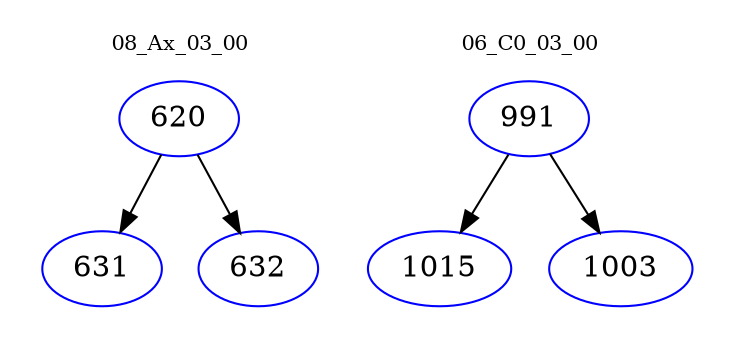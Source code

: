digraph{
subgraph cluster_0 {
color = white
label = "08_Ax_03_00";
fontsize=10;
T0_620 [label="620", color="blue"]
T0_620 -> T0_631 [color="black"]
T0_631 [label="631", color="blue"]
T0_620 -> T0_632 [color="black"]
T0_632 [label="632", color="blue"]
}
subgraph cluster_1 {
color = white
label = "06_C0_03_00";
fontsize=10;
T1_991 [label="991", color="blue"]
T1_991 -> T1_1015 [color="black"]
T1_1015 [label="1015", color="blue"]
T1_991 -> T1_1003 [color="black"]
T1_1003 [label="1003", color="blue"]
}
}
